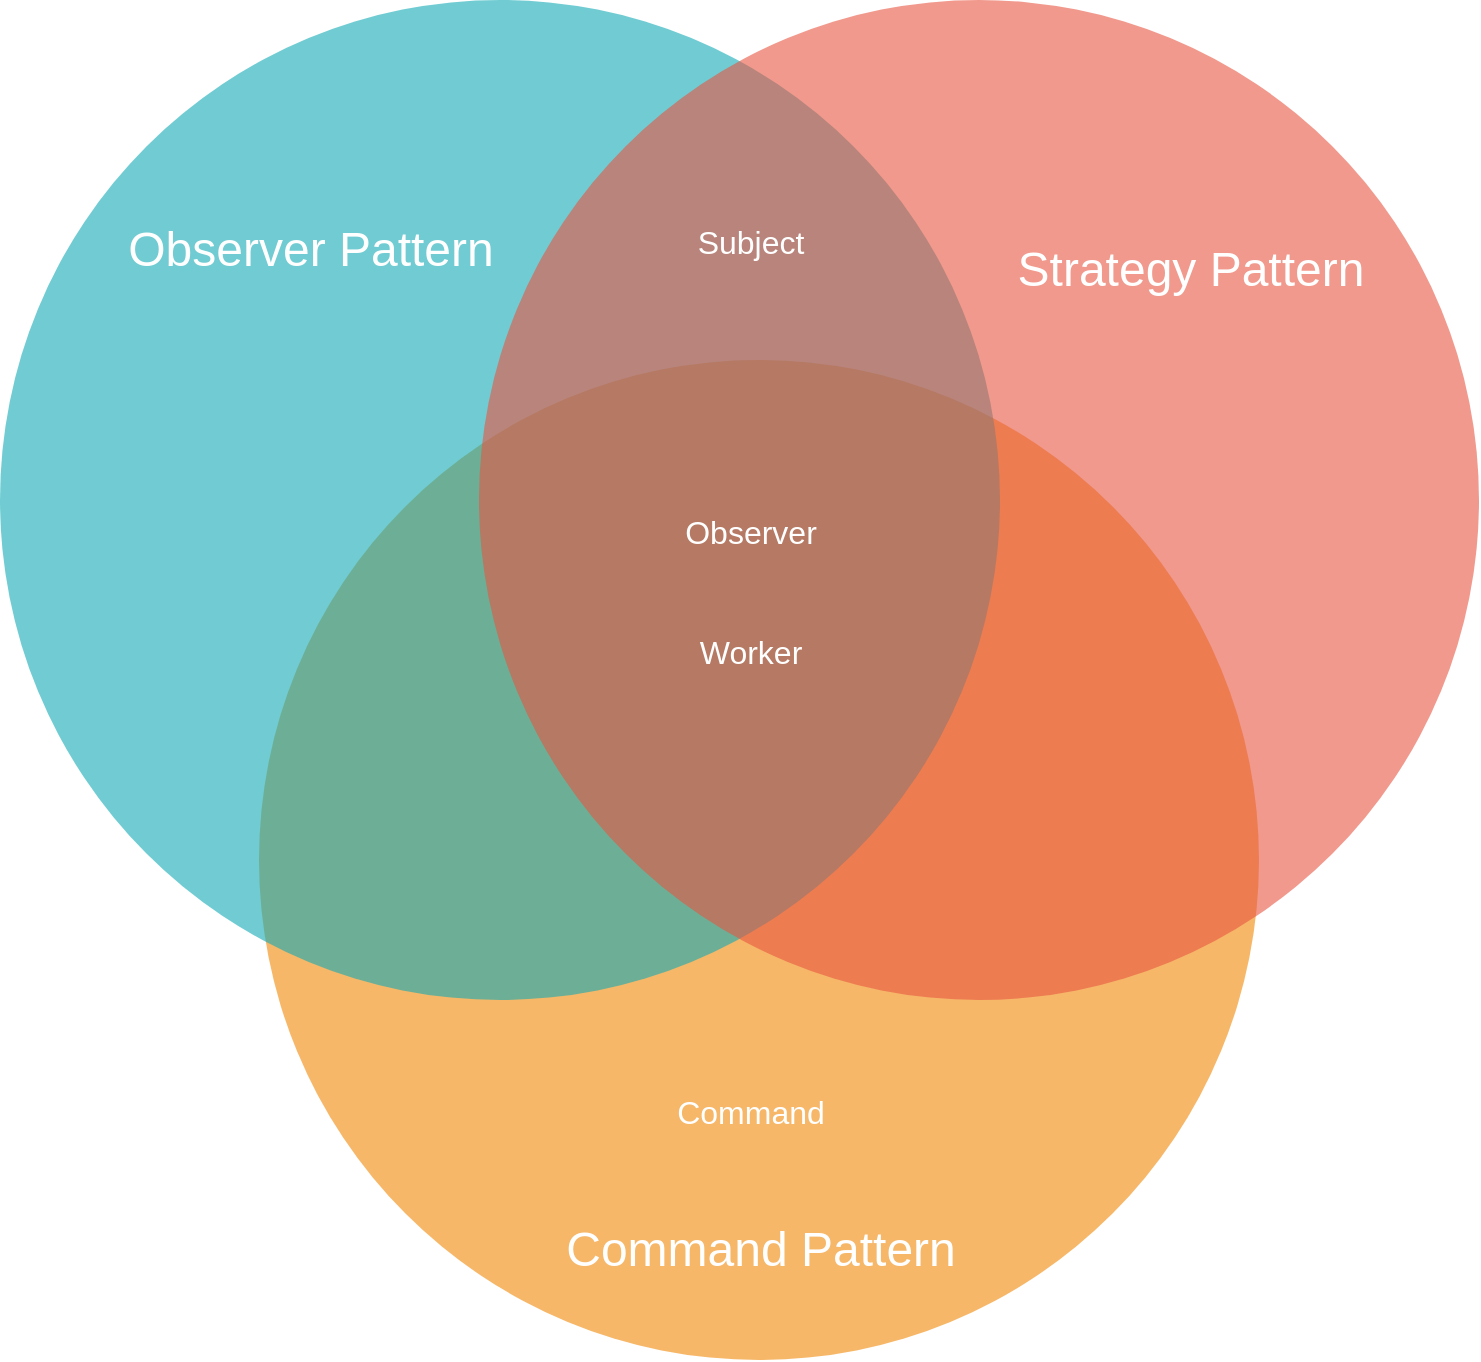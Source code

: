 <mxfile version="24.0.5" type="github">
  <diagram id="3228e29e-7158-1315-38df-8450db1d8a1d" name="Page-1">
    <mxGraphModel dx="1418" dy="743" grid="1" gridSize="10" guides="1" tooltips="1" connect="1" arrows="1" fold="1" page="1" pageScale="1" pageWidth="1169" pageHeight="827" background="none" math="0" shadow="0">
      <root>
        <mxCell id="0" />
        <mxCell id="1" parent="0" />
        <mxCell id="21531" value="" style="ellipse;fillColor=#F08705;opacity=60;strokeColor=none;html=1;fontColor=#FFFFFF;" parent="1" vertex="1">
          <mxGeometry x="339.5" y="240" width="500" height="500" as="geometry" />
        </mxCell>
        <mxCell id="21532" value="" style="ellipse;fillColor=#12AAB5;opacity=60;strokeColor=none;html=1;fontColor=#FFFFFF;" parent="1" vertex="1">
          <mxGeometry x="210" y="60" width="500" height="500" as="geometry" />
        </mxCell>
        <mxCell id="21533" value="" style="ellipse;fillColor=#e85642;opacity=60;strokeColor=none;html=1;fontColor=#FFFFFF;" parent="1" vertex="1">
          <mxGeometry x="449.5" y="60" width="500" height="500" as="geometry" />
        </mxCell>
        <mxCell id="21534" value="Observer Pattern" style="text;fontSize=24;align=center;verticalAlign=middle;html=1;fontColor=#FFFFFF;" parent="1" vertex="1">
          <mxGeometry x="270" y="150" width="190" height="70" as="geometry" />
        </mxCell>
        <mxCell id="21535" value="Strategy Pattern" style="text;fontSize=24;align=center;verticalAlign=middle;html=1;fontColor=#FFFFFF;" parent="1" vertex="1">
          <mxGeometry x="710" y="160" width="190" height="70" as="geometry" />
        </mxCell>
        <mxCell id="21536" value="Command Pattern" style="text;fontSize=24;align=center;verticalAlign=middle;html=1;fontColor=#FFFFFF;" parent="1" vertex="1">
          <mxGeometry x="494.5" y="650" width="190" height="70" as="geometry" />
        </mxCell>
        <mxCell id="21537" value="Subject" style="text;align=center;html=1;fontColor=#FFFFFF;fontSize=16;" parent="1" vertex="1">
          <mxGeometry x="565" y="165" width="40" height="40" as="geometry" />
        </mxCell>
        <mxCell id="pKGtUZ6lejOE7qDzxON1-21538" value="Observer" style="text;align=center;html=1;fontColor=#FFFFFF;fontSize=16;" vertex="1" parent="1">
          <mxGeometry x="565" y="310" width="40" height="30" as="geometry" />
        </mxCell>
        <mxCell id="pKGtUZ6lejOE7qDzxON1-21539" value="Command" style="text;align=center;html=1;fontColor=#FFFFFF;fontSize=16;" vertex="1" parent="1">
          <mxGeometry x="565" y="600" width="40" height="30" as="geometry" />
        </mxCell>
        <mxCell id="pKGtUZ6lejOE7qDzxON1-21540" value="Worker" style="text;align=center;html=1;fontColor=#FFFFFF;fontSize=16;" vertex="1" parent="1">
          <mxGeometry x="565" y="370" width="40" height="30" as="geometry" />
        </mxCell>
      </root>
    </mxGraphModel>
  </diagram>
</mxfile>
